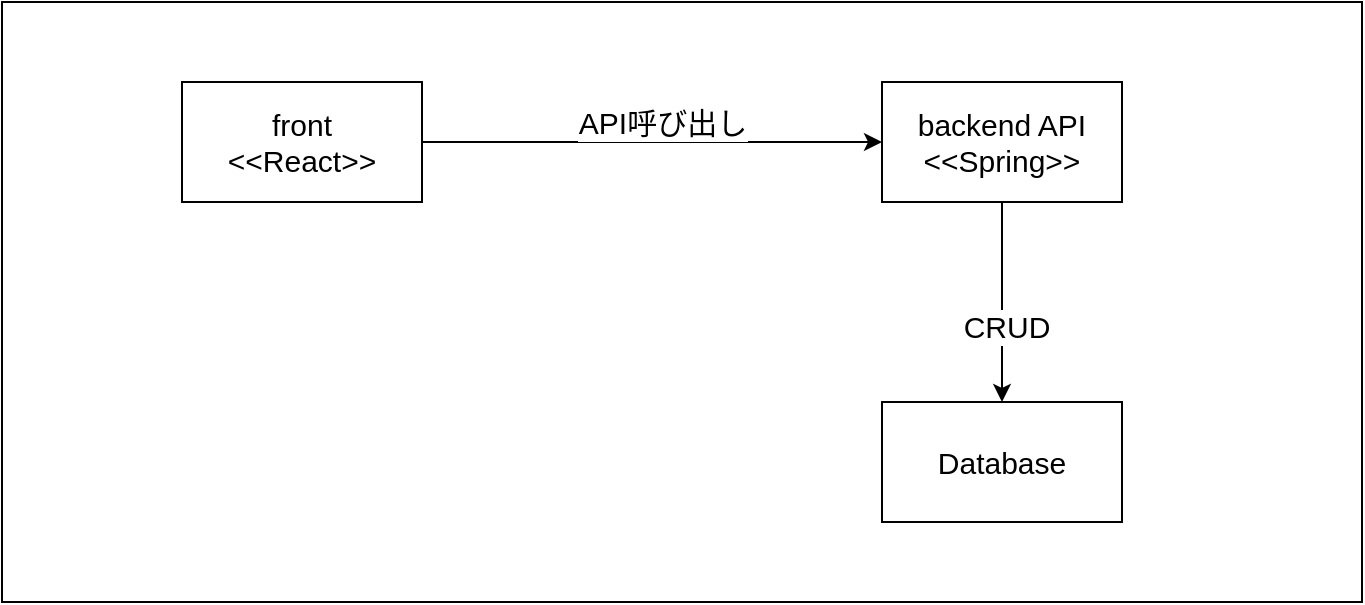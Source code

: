 <mxfile>
    <diagram id="dlmeBmWjU4RJbxCdEfdu" name="Page-1">
        <mxGraphModel dx="1110" dy="699" grid="1" gridSize="10" guides="1" tooltips="1" connect="1" arrows="1" fold="1" page="1" pageScale="1" pageWidth="827" pageHeight="1169" math="0" shadow="0">
            <root>
                <mxCell id="0"/>
                <mxCell id="1" parent="0"/>
                <mxCell id="10" value="" style="whiteSpace=wrap;html=1;fontSize=15;" vertex="1" parent="1">
                    <mxGeometry x="30" y="150" width="680" height="300" as="geometry"/>
                </mxCell>
                <mxCell id="5" style="edgeStyle=none;html=1;entryX=0;entryY=0.5;entryDx=0;entryDy=0;" edge="1" parent="1" source="2" target="3">
                    <mxGeometry relative="1" as="geometry"/>
                </mxCell>
                <mxCell id="6" value="API呼び出し" style="edgeLabel;html=1;align=center;verticalAlign=middle;resizable=0;points=[];fontSize=15;" vertex="1" connectable="0" parent="5">
                    <mxGeometry x="0.27" y="3" relative="1" as="geometry">
                        <mxPoint x="-26" y="-7" as="offset"/>
                    </mxGeometry>
                </mxCell>
                <mxCell id="2" value="front&lt;br style=&quot;font-size: 15px;&quot;&gt;&amp;lt;&amp;lt;React&amp;gt;&amp;gt;" style="whiteSpace=wrap;html=1;fontSize=15;" vertex="1" parent="1">
                    <mxGeometry x="120" y="190" width="120" height="60" as="geometry"/>
                </mxCell>
                <mxCell id="8" style="edgeStyle=none;html=1;entryX=0.5;entryY=0;entryDx=0;entryDy=0;fontSize=15;" edge="1" parent="1" source="3" target="7">
                    <mxGeometry relative="1" as="geometry"/>
                </mxCell>
                <mxCell id="9" value="CRUD" style="edgeLabel;html=1;align=center;verticalAlign=middle;resizable=0;points=[];fontSize=15;" vertex="1" connectable="0" parent="8">
                    <mxGeometry x="0.24" y="2" relative="1" as="geometry">
                        <mxPoint as="offset"/>
                    </mxGeometry>
                </mxCell>
                <mxCell id="3" value="backend API&lt;br style=&quot;font-size: 15px;&quot;&gt;&amp;lt;&amp;lt;Spring&amp;gt;&amp;gt;" style="whiteSpace=wrap;html=1;fontSize=15;" vertex="1" parent="1">
                    <mxGeometry x="470" y="190" width="120" height="60" as="geometry"/>
                </mxCell>
                <mxCell id="7" value="Database" style="whiteSpace=wrap;html=1;fontSize=15;" vertex="1" parent="1">
                    <mxGeometry x="470" y="350" width="120" height="60" as="geometry"/>
                </mxCell>
            </root>
        </mxGraphModel>
    </diagram>
</mxfile>